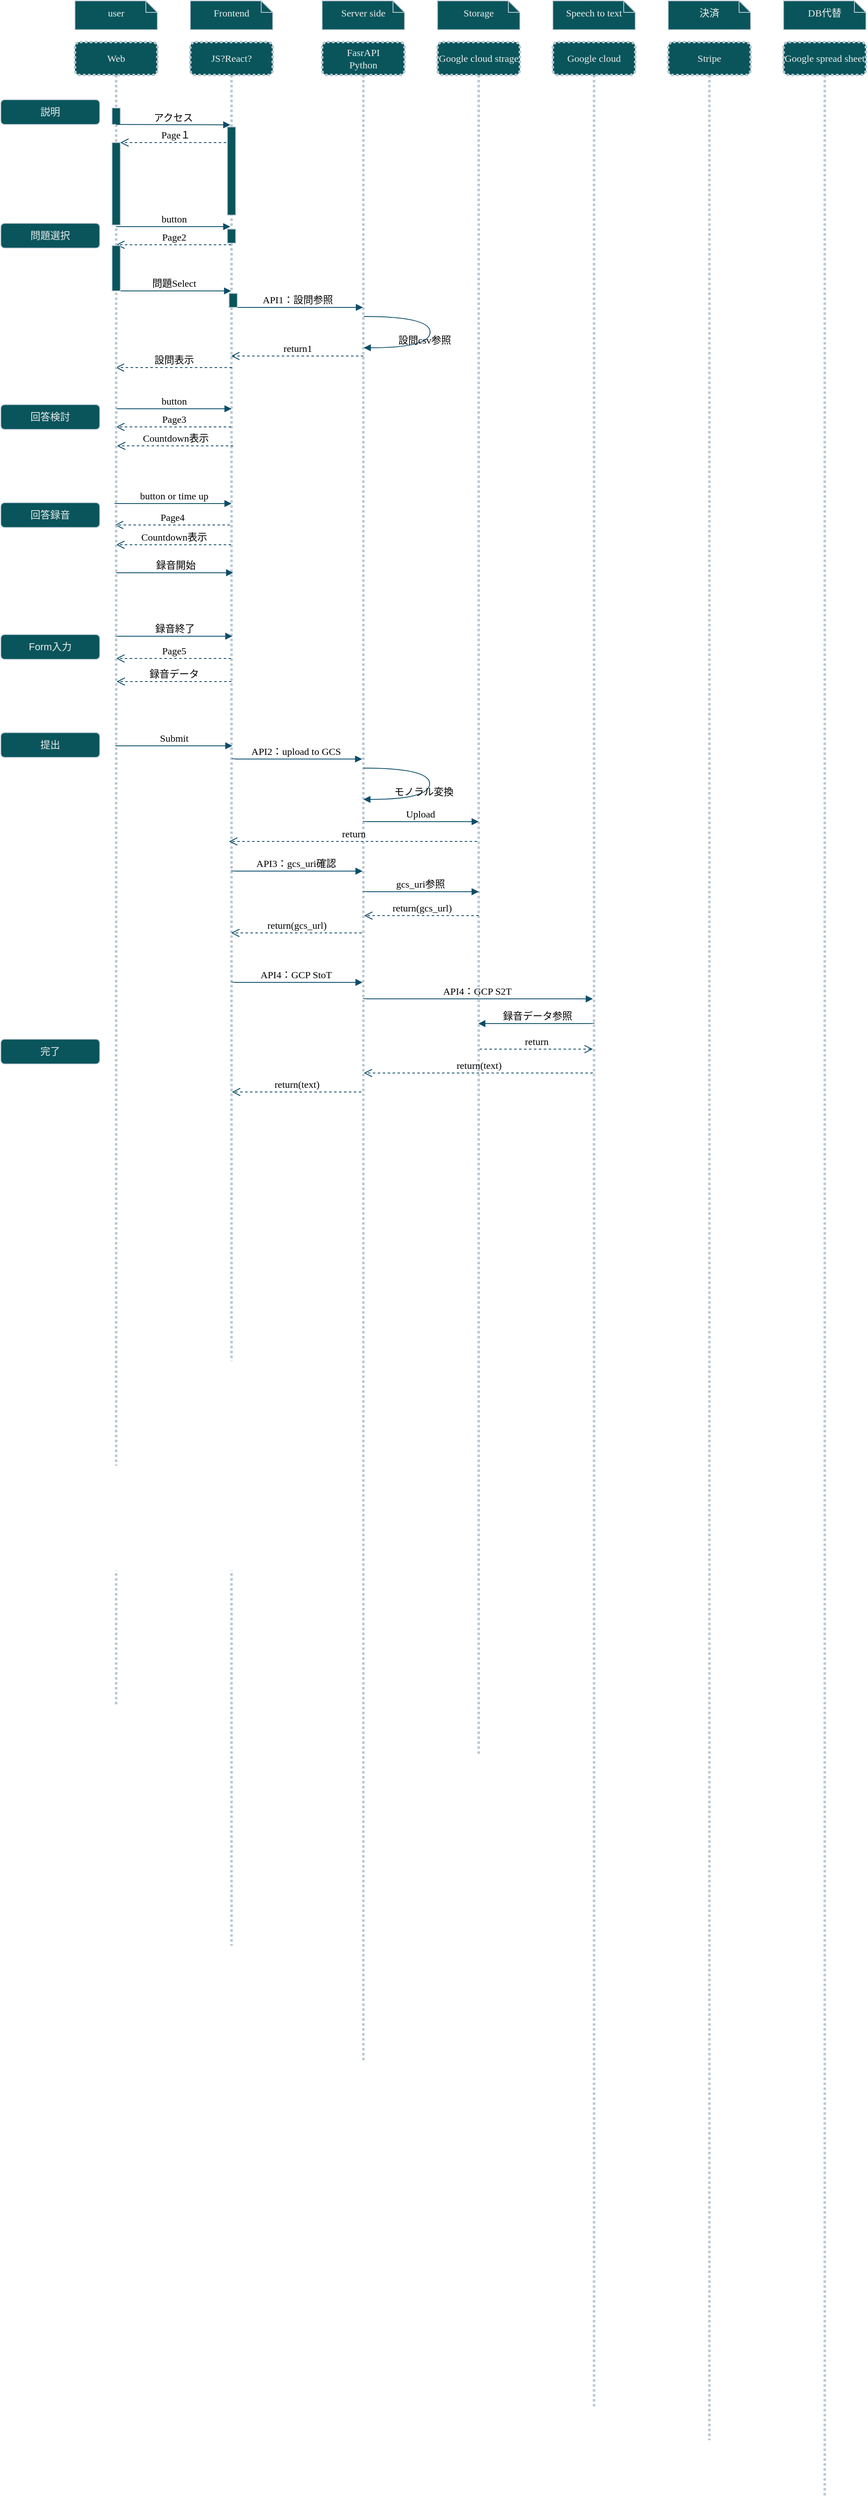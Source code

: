 <mxfile version="21.1.4" type="github">
  <diagram name="Page-1" id="13e1069c-82ec-6db2-03f1-153e76fe0fe0">
    <mxGraphModel dx="954" dy="529" grid="1" gridSize="10" guides="1" tooltips="1" connect="1" arrows="1" fold="1" page="1" pageScale="1" pageWidth="1100" pageHeight="850" background="none" math="0" shadow="0">
      <root>
        <mxCell id="0" />
        <mxCell id="1" parent="0" />
        <mxCell id="7baba1c4bc27f4b0-2" value="JS?React?" style="shape=umlLifeline;perimeter=lifelinePerimeter;whiteSpace=wrap;html=1;container=1;collapsible=0;recursiveResize=0;outlineConnect=0;rounded=1;shadow=0;comic=0;labelBackgroundColor=none;strokeWidth=3;fontFamily=Verdana;fontSize=12;align=center;fillColor=#09555B;strokeColor=#BAC8D3;fontColor=#EEEEEE;dashed=1;dashPattern=1 1;" parent="1" vertex="1">
          <mxGeometry x="240" y="80" width="100" height="2310" as="geometry" />
        </mxCell>
        <mxCell id="rtjSVbUBvYGyqIFWCW7j-10" value="Page１" style="html=1;verticalAlign=bottom;endArrow=open;dashed=1;endSize=8;labelBackgroundColor=none;fontFamily=Verdana;fontSize=12;edgeStyle=elbowEdgeStyle;elbow=horizontal;fontColor=default;strokeColor=#0B4D6A;" edge="1" parent="7baba1c4bc27f4b0-2">
          <mxGeometry relative="1" as="geometry">
            <mxPoint x="-85" y="122" as="targetPoint" />
            <Array as="points">
              <mxPoint x="-10" y="122" />
              <mxPoint x="20" y="122" />
            </Array>
            <mxPoint x="49.5" y="122" as="sourcePoint" />
          </mxGeometry>
        </mxCell>
        <mxCell id="rtjSVbUBvYGyqIFWCW7j-12" value="button" style="html=1;verticalAlign=bottom;endArrow=block;labelBackgroundColor=none;fontFamily=Verdana;fontSize=12;edgeStyle=elbowEdgeStyle;elbow=vertical;fontColor=default;strokeColor=#0B4D6A;" edge="1" parent="7baba1c4bc27f4b0-2" target="7baba1c4bc27f4b0-2">
          <mxGeometry relative="1" as="geometry">
            <mxPoint x="-90" y="224" as="sourcePoint" />
            <mxPoint x="40" y="224" as="targetPoint" />
            <Array as="points">
              <mxPoint x="15" y="224" />
              <mxPoint x="-65" y="344" />
              <mxPoint x="45" y="354" />
            </Array>
          </mxGeometry>
        </mxCell>
        <mxCell id="rtjSVbUBvYGyqIFWCW7j-13" value="Page2" style="html=1;verticalAlign=bottom;endArrow=open;dashed=1;endSize=8;labelBackgroundColor=none;fontFamily=Verdana;fontSize=12;edgeStyle=elbowEdgeStyle;elbow=vertical;fontColor=default;strokeColor=#0B4D6A;" edge="1" parent="7baba1c4bc27f4b0-2">
          <mxGeometry relative="1" as="geometry">
            <mxPoint x="-90" y="246" as="targetPoint" />
            <Array as="points">
              <mxPoint x="-15" y="246" />
              <mxPoint x="15" y="246" />
            </Array>
            <mxPoint x="49.5" y="246" as="sourcePoint" />
          </mxGeometry>
        </mxCell>
        <mxCell id="rtjSVbUBvYGyqIFWCW7j-14" value="問題Select" style="html=1;verticalAlign=bottom;endArrow=block;labelBackgroundColor=none;fontFamily=Verdana;fontSize=12;edgeStyle=elbowEdgeStyle;elbow=vertical;fontColor=default;strokeColor=#0B4D6A;" edge="1" parent="7baba1c4bc27f4b0-2">
          <mxGeometry relative="1" as="geometry">
            <mxPoint x="-90" y="302" as="sourcePoint" />
            <mxPoint x="49.5" y="302" as="targetPoint" />
            <Array as="points">
              <mxPoint x="15" y="302" />
              <mxPoint x="-65" y="422" />
              <mxPoint x="45" y="432" />
            </Array>
          </mxGeometry>
        </mxCell>
        <mxCell id="rtjSVbUBvYGyqIFWCW7j-17" value="return1" style="html=1;verticalAlign=bottom;endArrow=open;dashed=1;endSize=8;exitX=0;exitY=0.95;labelBackgroundColor=none;fontFamily=Verdana;fontSize=12;fontColor=default;strokeColor=#0B4D6A;" edge="1" parent="7baba1c4bc27f4b0-2">
          <mxGeometry relative="1" as="geometry">
            <mxPoint x="49.5" y="381" as="targetPoint" />
            <mxPoint x="210" y="381" as="sourcePoint" />
          </mxGeometry>
        </mxCell>
        <mxCell id="rtjSVbUBvYGyqIFWCW7j-18" value="設問表示" style="html=1;verticalAlign=bottom;endArrow=open;dashed=1;endSize=8;exitX=0;exitY=0.95;labelBackgroundColor=none;fontFamily=Verdana;fontSize=12;fontColor=default;strokeColor=#0B4D6A;" edge="1" parent="7baba1c4bc27f4b0-2">
          <mxGeometry relative="1" as="geometry">
            <mxPoint x="-90.5" y="395" as="targetPoint" />
            <mxPoint x="50.5" y="395" as="sourcePoint" />
          </mxGeometry>
        </mxCell>
        <mxCell id="rtjSVbUBvYGyqIFWCW7j-19" value="" style="html=1;points=[];perimeter=orthogonalPerimeter;rounded=0;shadow=0;comic=0;labelBackgroundColor=none;strokeWidth=1;fontFamily=Verdana;fontSize=12;align=center;fillColor=#09555B;strokeColor=#BAC8D3;fontColor=#EEEEEE;" vertex="1" parent="7baba1c4bc27f4b0-2">
          <mxGeometry x="45" y="103" width="10" height="107" as="geometry" />
        </mxCell>
        <mxCell id="rtjSVbUBvYGyqIFWCW7j-21" value="" style="html=1;points=[];perimeter=orthogonalPerimeter;rounded=0;shadow=0;comic=0;labelBackgroundColor=none;strokeWidth=1;fontFamily=Verdana;fontSize=12;align=center;fillColor=#09555B;strokeColor=#BAC8D3;fontColor=#EEEEEE;" vertex="1" parent="7baba1c4bc27f4b0-2">
          <mxGeometry x="45" y="227" width="10" height="17" as="geometry" />
        </mxCell>
        <mxCell id="rtjSVbUBvYGyqIFWCW7j-27" value="button" style="html=1;verticalAlign=bottom;endArrow=block;labelBackgroundColor=none;fontFamily=Verdana;fontSize=12;edgeStyle=elbowEdgeStyle;elbow=vertical;fontColor=default;strokeColor=#0B4D6A;" edge="1" parent="7baba1c4bc27f4b0-2">
          <mxGeometry relative="1" as="geometry">
            <mxPoint x="-90" y="445" as="sourcePoint" />
            <mxPoint x="50" y="445" as="targetPoint" />
            <Array as="points">
              <mxPoint x="15" y="445" />
              <mxPoint x="-65" y="565" />
              <mxPoint x="45" y="575" />
            </Array>
          </mxGeometry>
        </mxCell>
        <mxCell id="rtjSVbUBvYGyqIFWCW7j-28" value="Page3" style="html=1;verticalAlign=bottom;endArrow=open;dashed=1;endSize=8;labelBackgroundColor=none;fontFamily=Verdana;fontSize=12;edgeStyle=elbowEdgeStyle;elbow=vertical;fontColor=default;strokeColor=#0B4D6A;" edge="1" parent="7baba1c4bc27f4b0-2">
          <mxGeometry relative="1" as="geometry">
            <mxPoint x="-90" y="467" as="targetPoint" />
            <Array as="points">
              <mxPoint x="-15" y="467" />
              <mxPoint x="15" y="467" />
            </Array>
            <mxPoint x="49.5" y="467" as="sourcePoint" />
          </mxGeometry>
        </mxCell>
        <mxCell id="rtjSVbUBvYGyqIFWCW7j-35" value="button or time up" style="html=1;verticalAlign=bottom;endArrow=block;labelBackgroundColor=none;fontFamily=Verdana;fontSize=12;edgeStyle=elbowEdgeStyle;elbow=vertical;fontColor=default;strokeColor=#0B4D6A;entryX=1.2;entryY=0.988;entryDx=0;entryDy=0;entryPerimeter=0;" edge="1" parent="7baba1c4bc27f4b0-2">
          <mxGeometry relative="1" as="geometry">
            <mxPoint x="-92" y="560" as="sourcePoint" />
            <mxPoint x="50" y="559.04" as="targetPoint" />
            <Array as="points">
              <mxPoint x="13" y="560" />
              <mxPoint x="-67" y="680" />
              <mxPoint x="43" y="690" />
            </Array>
          </mxGeometry>
        </mxCell>
        <mxCell id="rtjSVbUBvYGyqIFWCW7j-36" value="Page4" style="html=1;verticalAlign=bottom;endArrow=open;dashed=1;endSize=8;labelBackgroundColor=none;fontFamily=Verdana;fontSize=12;edgeStyle=elbowEdgeStyle;elbow=vertical;fontColor=default;strokeColor=#0B4D6A;" edge="1" parent="7baba1c4bc27f4b0-2">
          <mxGeometry relative="1" as="geometry">
            <mxPoint x="-91.5" y="586" as="targetPoint" />
            <Array as="points">
              <mxPoint x="-16.5" y="586" />
              <mxPoint x="13.5" y="586" />
            </Array>
            <mxPoint x="48" y="586" as="sourcePoint" />
          </mxGeometry>
        </mxCell>
        <mxCell id="rtjSVbUBvYGyqIFWCW7j-37" value="Countdown表示" style="html=1;verticalAlign=bottom;endArrow=open;dashed=1;endSize=8;labelBackgroundColor=none;fontFamily=Verdana;fontSize=12;edgeStyle=elbowEdgeStyle;elbow=vertical;fontColor=default;strokeColor=#0B4D6A;" edge="1" parent="7baba1c4bc27f4b0-2">
          <mxGeometry relative="1" as="geometry">
            <mxPoint x="-90" y="610" as="targetPoint" />
            <Array as="points">
              <mxPoint x="-15" y="610" />
              <mxPoint x="15" y="610" />
            </Array>
            <mxPoint x="49.5" y="610" as="sourcePoint" />
          </mxGeometry>
        </mxCell>
        <mxCell id="rtjSVbUBvYGyqIFWCW7j-38" value="録音開始" style="html=1;verticalAlign=bottom;endArrow=block;labelBackgroundColor=none;fontFamily=Verdana;fontSize=12;edgeStyle=elbowEdgeStyle;elbow=vertical;fontColor=default;strokeColor=#0B4D6A;entryX=1.2;entryY=0.988;entryDx=0;entryDy=0;entryPerimeter=0;" edge="1" parent="7baba1c4bc27f4b0-2">
          <mxGeometry relative="1" as="geometry">
            <mxPoint x="-90" y="643.96" as="sourcePoint" />
            <mxPoint x="52" y="643" as="targetPoint" />
            <Array as="points">
              <mxPoint x="15" y="643.96" />
              <mxPoint x="-65" y="763.96" />
              <mxPoint x="45" y="773.96" />
            </Array>
          </mxGeometry>
        </mxCell>
        <mxCell id="rtjSVbUBvYGyqIFWCW7j-39" value="録音終了" style="html=1;verticalAlign=bottom;endArrow=block;labelBackgroundColor=none;fontFamily=Verdana;fontSize=12;edgeStyle=elbowEdgeStyle;elbow=vertical;fontColor=default;strokeColor=#0B4D6A;entryX=1.2;entryY=0.988;entryDx=0;entryDy=0;entryPerimeter=0;" edge="1" parent="7baba1c4bc27f4b0-2">
          <mxGeometry relative="1" as="geometry">
            <mxPoint x="-91" y="720.96" as="sourcePoint" />
            <mxPoint x="51" y="720" as="targetPoint" />
            <Array as="points">
              <mxPoint x="14" y="720.96" />
              <mxPoint x="-66" y="840.96" />
              <mxPoint x="44" y="850.96" />
            </Array>
          </mxGeometry>
        </mxCell>
        <mxCell id="rtjSVbUBvYGyqIFWCW7j-40" value="Page5" style="html=1;verticalAlign=bottom;endArrow=open;dashed=1;endSize=8;labelBackgroundColor=none;fontFamily=Verdana;fontSize=12;edgeStyle=elbowEdgeStyle;elbow=horizontal;fontColor=default;strokeColor=#0B4D6A;" edge="1" parent="7baba1c4bc27f4b0-2">
          <mxGeometry relative="1" as="geometry">
            <mxPoint x="-90" y="748" as="targetPoint" />
            <Array as="points">
              <mxPoint x="-15" y="748" />
              <mxPoint x="15" y="748" />
            </Array>
            <mxPoint x="49.5" y="748" as="sourcePoint" />
          </mxGeometry>
        </mxCell>
        <mxCell id="rtjSVbUBvYGyqIFWCW7j-42" value="Submit" style="html=1;verticalAlign=bottom;endArrow=block;labelBackgroundColor=none;fontFamily=Verdana;fontSize=12;edgeStyle=elbowEdgeStyle;elbow=vertical;fontColor=default;strokeColor=#0B4D6A;entryX=1.2;entryY=0.988;entryDx=0;entryDy=0;entryPerimeter=0;" edge="1" parent="7baba1c4bc27f4b0-2">
          <mxGeometry x="-0.007" relative="1" as="geometry">
            <mxPoint x="-91" y="853.96" as="sourcePoint" />
            <mxPoint x="51" y="853" as="targetPoint" />
            <Array as="points">
              <mxPoint x="14" y="853.96" />
              <mxPoint x="-66" y="973.96" />
              <mxPoint x="44" y="983.96" />
            </Array>
            <mxPoint as="offset" />
          </mxGeometry>
        </mxCell>
        <mxCell id="rtjSVbUBvYGyqIFWCW7j-44" value="録音データ" style="html=1;verticalAlign=bottom;endArrow=open;dashed=1;endSize=8;labelBackgroundColor=none;fontFamily=Verdana;fontSize=12;edgeStyle=elbowEdgeStyle;elbow=horizontal;fontColor=default;strokeColor=#0B4D6A;" edge="1" parent="7baba1c4bc27f4b0-2">
          <mxGeometry relative="1" as="geometry">
            <mxPoint x="-89.5" y="776" as="targetPoint" />
            <Array as="points">
              <mxPoint x="-14.5" y="776" />
              <mxPoint x="15.5" y="776" />
            </Array>
            <mxPoint x="50" y="776" as="sourcePoint" />
          </mxGeometry>
        </mxCell>
        <mxCell id="rtjSVbUBvYGyqIFWCW7j-52" value="API3：gcs_uri確認" style="html=1;verticalAlign=bottom;endArrow=block;labelBackgroundColor=none;fontFamily=Verdana;fontSize=12;edgeStyle=elbowEdgeStyle;elbow=vertical;fontColor=default;strokeColor=#0B4D6A;" edge="1" parent="7baba1c4bc27f4b0-2">
          <mxGeometry x="-0.007" relative="1" as="geometry">
            <mxPoint x="50" y="1005" as="sourcePoint" />
            <mxPoint x="209" y="1006.04" as="targetPoint" />
            <Array as="points">
              <mxPoint x="35" y="1006.04" />
              <mxPoint x="75" y="1125" />
              <mxPoint x="185" y="1135" />
            </Array>
            <mxPoint as="offset" />
          </mxGeometry>
        </mxCell>
        <mxCell id="7baba1c4bc27f4b0-3" value="FasrAPI&lt;br&gt;Python" style="shape=umlLifeline;perimeter=lifelinePerimeter;whiteSpace=wrap;html=1;container=1;collapsible=0;recursiveResize=0;outlineConnect=0;rounded=1;shadow=0;comic=0;labelBackgroundColor=none;strokeWidth=3;fontFamily=Verdana;fontSize=12;align=center;fillColor=#09555B;strokeColor=#BAC8D3;fontColor=#EEEEEE;dashed=1;dashPattern=1 1;" parent="1" vertex="1">
          <mxGeometry x="400" y="80" width="100" height="2450" as="geometry" />
        </mxCell>
        <mxCell id="rtjSVbUBvYGyqIFWCW7j-46" value="API2：upload to GCS" style="html=1;verticalAlign=bottom;endArrow=block;labelBackgroundColor=none;fontFamily=Verdana;fontSize=12;edgeStyle=elbowEdgeStyle;elbow=vertical;fontColor=default;strokeColor=#0B4D6A;" edge="1" parent="7baba1c4bc27f4b0-3" target="7baba1c4bc27f4b0-3">
          <mxGeometry x="-0.007" relative="1" as="geometry">
            <mxPoint x="-109" y="868.96" as="sourcePoint" />
            <mxPoint x="45.5" y="870" as="targetPoint" />
            <Array as="points">
              <mxPoint x="-124" y="870" />
              <mxPoint x="-84" y="988.96" />
              <mxPoint x="26" y="998.96" />
            </Array>
            <mxPoint as="offset" />
          </mxGeometry>
        </mxCell>
        <mxCell id="7baba1c4bc27f4b0-35" value="モノラル変換" style="html=1;verticalAlign=bottom;endArrow=block;labelBackgroundColor=none;fontFamily=Verdana;fontSize=12;elbow=vertical;edgeStyle=orthogonalEdgeStyle;curved=1;fontColor=default;strokeColor=#0B4D6A;" parent="7baba1c4bc27f4b0-3" edge="1">
          <mxGeometry x="0.266" relative="1" as="geometry">
            <mxPoint x="50" y="881" as="sourcePoint" />
            <mxPoint x="50" y="919" as="targetPoint" />
            <Array as="points">
              <mxPoint x="130.5" y="881" />
              <mxPoint x="130.5" y="919" />
            </Array>
            <mxPoint as="offset" />
          </mxGeometry>
        </mxCell>
        <mxCell id="rtjSVbUBvYGyqIFWCW7j-57" value="return(gcs_url)" style="html=1;verticalAlign=bottom;endArrow=open;dashed=1;endSize=8;labelBackgroundColor=none;fontFamily=Verdana;fontSize=12;edgeStyle=elbowEdgeStyle;elbow=horizontal;fontColor=default;strokeColor=#0B4D6A;" edge="1" parent="7baba1c4bc27f4b0-3">
          <mxGeometry relative="1" as="geometry">
            <mxPoint x="-110.5" y="1081" as="targetPoint" />
            <Array as="points">
              <mxPoint x="-16.5" y="1081" />
              <mxPoint x="13.5" y="1081" />
            </Array>
            <mxPoint x="48" y="1081" as="sourcePoint" />
          </mxGeometry>
        </mxCell>
        <mxCell id="rtjSVbUBvYGyqIFWCW7j-58" value="API4：GCP StoT" style="html=1;verticalAlign=bottom;endArrow=block;labelBackgroundColor=none;fontFamily=Verdana;fontSize=12;edgeStyle=elbowEdgeStyle;elbow=vertical;fontColor=default;strokeColor=#0B4D6A;" edge="1" parent="7baba1c4bc27f4b0-3">
          <mxGeometry x="-0.007" relative="1" as="geometry">
            <mxPoint x="-110" y="1140" as="sourcePoint" />
            <mxPoint x="49" y="1141.04" as="targetPoint" />
            <Array as="points">
              <mxPoint x="-125" y="1141.04" />
              <mxPoint x="-85" y="1260" />
              <mxPoint x="25" y="1270" />
            </Array>
            <mxPoint as="offset" />
          </mxGeometry>
        </mxCell>
        <mxCell id="rtjSVbUBvYGyqIFWCW7j-64" value="return" style="html=1;verticalAlign=bottom;endArrow=open;dashed=1;endSize=8;labelBackgroundColor=none;fontFamily=Verdana;fontSize=12;edgeStyle=elbowEdgeStyle;elbow=horizontal;fontColor=default;strokeColor=#0B4D6A;" edge="1" parent="7baba1c4bc27f4b0-3">
          <mxGeometry relative="1" as="geometry">
            <mxPoint x="328.5" y="1222" as="targetPoint" />
            <Array as="points">
              <mxPoint x="250" y="1222" />
              <mxPoint x="156.5" y="1222" />
            </Array>
            <mxPoint x="191" y="1222" as="sourcePoint" />
          </mxGeometry>
        </mxCell>
        <mxCell id="7baba1c4bc27f4b0-4" value="Google cloud strage" style="shape=umlLifeline;perimeter=lifelinePerimeter;whiteSpace=wrap;html=1;container=1;collapsible=0;recursiveResize=0;outlineConnect=0;rounded=1;shadow=0;comic=0;labelBackgroundColor=none;strokeWidth=3;fontFamily=Verdana;fontSize=12;align=center;fillColor=#09555B;strokeColor=#BAC8D3;fontColor=#EEEEEE;dashed=1;dashPattern=1 1;" parent="1" vertex="1">
          <mxGeometry x="540" y="80" width="100" height="2080" as="geometry" />
        </mxCell>
        <mxCell id="rtjSVbUBvYGyqIFWCW7j-47" value="Upload" style="html=1;verticalAlign=bottom;endArrow=block;labelBackgroundColor=none;fontFamily=Verdana;fontSize=12;edgeStyle=elbowEdgeStyle;elbow=vertical;fontColor=default;strokeColor=#0B4D6A;" edge="1" parent="7baba1c4bc27f4b0-4">
          <mxGeometry x="-0.007" relative="1" as="geometry">
            <mxPoint x="-90" y="944.96" as="sourcePoint" />
            <mxPoint x="50" y="946" as="targetPoint" />
            <Array as="points">
              <mxPoint x="-105" y="946" />
              <mxPoint x="-65" y="1064.96" />
              <mxPoint x="45" y="1074.96" />
            </Array>
            <mxPoint as="offset" />
          </mxGeometry>
        </mxCell>
        <mxCell id="rtjSVbUBvYGyqIFWCW7j-55" value="gcs_uri参照" style="html=1;verticalAlign=bottom;endArrow=block;labelBackgroundColor=none;fontFamily=Verdana;fontSize=12;edgeStyle=elbowEdgeStyle;elbow=vertical;fontColor=default;strokeColor=#0B4D6A;" edge="1" parent="7baba1c4bc27f4b0-4">
          <mxGeometry x="-0.007" relative="1" as="geometry">
            <mxPoint x="-90" y="1030" as="sourcePoint" />
            <mxPoint x="50" y="1031" as="targetPoint" />
            <Array as="points">
              <mxPoint x="-105" y="1031.04" />
              <mxPoint x="-65" y="1150" />
              <mxPoint x="45" y="1160" />
            </Array>
            <mxPoint as="offset" />
          </mxGeometry>
        </mxCell>
        <mxCell id="rtjSVbUBvYGyqIFWCW7j-56" value="return(gcs_url)" style="html=1;verticalAlign=bottom;endArrow=open;dashed=1;endSize=8;labelBackgroundColor=none;fontFamily=Verdana;fontSize=12;edgeStyle=elbowEdgeStyle;elbow=horizontal;fontColor=default;strokeColor=#0B4D6A;" edge="1" parent="7baba1c4bc27f4b0-4" target="7baba1c4bc27f4b0-3">
          <mxGeometry relative="1" as="geometry">
            <mxPoint x="-243" y="1060" as="targetPoint" />
            <Array as="points">
              <mxPoint x="-6.5" y="1060" />
              <mxPoint x="23.5" y="1060" />
            </Array>
            <mxPoint x="50" y="1060" as="sourcePoint" />
          </mxGeometry>
        </mxCell>
        <mxCell id="rtjSVbUBvYGyqIFWCW7j-59" value="API4：GCP S2T" style="html=1;verticalAlign=bottom;endArrow=block;labelBackgroundColor=none;fontFamily=Verdana;fontSize=12;edgeStyle=elbowEdgeStyle;elbow=vertical;fontColor=default;strokeColor=#0B4D6A;" edge="1" parent="7baba1c4bc27f4b0-4" target="7baba1c4bc27f4b0-5">
          <mxGeometry x="-0.007" relative="1" as="geometry">
            <mxPoint x="-90" y="1160" as="sourcePoint" />
            <mxPoint x="69" y="1161.04" as="targetPoint" />
            <Array as="points">
              <mxPoint x="-105" y="1161.04" />
              <mxPoint x="-65" y="1280" />
              <mxPoint x="45" y="1290" />
            </Array>
            <mxPoint as="offset" />
          </mxGeometry>
        </mxCell>
        <mxCell id="7baba1c4bc27f4b0-5" value="Google cloud" style="shape=umlLifeline;perimeter=lifelinePerimeter;whiteSpace=wrap;html=1;container=1;collapsible=0;recursiveResize=0;outlineConnect=0;rounded=1;shadow=0;comic=0;labelBackgroundColor=none;strokeWidth=3;fontFamily=Verdana;fontSize=12;align=center;fillColor=#09555B;strokeColor=#BAC8D3;fontColor=#EEEEEE;dashed=1;dashPattern=1 1;" parent="1" vertex="1">
          <mxGeometry x="680" y="80" width="100" height="2870" as="geometry" />
        </mxCell>
        <mxCell id="rtjSVbUBvYGyqIFWCW7j-65" value="return(text)" style="html=1;verticalAlign=bottom;endArrow=open;dashed=1;endSize=8;labelBackgroundColor=none;fontFamily=Verdana;fontSize=12;edgeStyle=elbowEdgeStyle;elbow=horizontal;fontColor=default;strokeColor=#0B4D6A;" edge="1" parent="7baba1c4bc27f4b0-5">
          <mxGeometry relative="1" as="geometry">
            <mxPoint x="-229.5" y="1251" as="targetPoint" />
            <Array as="points">
              <mxPoint x="-16" y="1251" />
              <mxPoint x="14" y="1251" />
            </Array>
            <mxPoint x="48.5" y="1251" as="sourcePoint" />
          </mxGeometry>
        </mxCell>
        <mxCell id="7baba1c4bc27f4b0-6" value="Stripe" style="shape=umlLifeline;perimeter=lifelinePerimeter;whiteSpace=wrap;html=1;container=1;collapsible=0;recursiveResize=0;outlineConnect=0;rounded=1;shadow=0;comic=0;labelBackgroundColor=none;strokeWidth=3;fontFamily=Verdana;fontSize=12;align=center;fillColor=#09555B;strokeColor=#BAC8D3;fontColor=#EEEEEE;dashed=1;dashPattern=1 1;" parent="1" vertex="1">
          <mxGeometry x="820" y="80" width="100" height="2910" as="geometry" />
        </mxCell>
        <mxCell id="rtjSVbUBvYGyqIFWCW7j-60" value="録音データ参照" style="html=1;verticalAlign=bottom;endArrow=block;labelBackgroundColor=none;fontFamily=Verdana;fontSize=12;edgeStyle=elbowEdgeStyle;elbow=vertical;fontColor=default;strokeColor=#0B4D6A;" edge="1" parent="7baba1c4bc27f4b0-6">
          <mxGeometry x="-0.007" relative="1" as="geometry">
            <mxPoint x="-90" y="1190" as="sourcePoint" />
            <mxPoint x="-230.5" y="1191.04" as="targetPoint" />
            <Array as="points">
              <mxPoint x="-105" y="1191.04" />
              <mxPoint x="-65" y="1310" />
              <mxPoint x="45" y="1320" />
            </Array>
            <mxPoint as="offset" />
          </mxGeometry>
        </mxCell>
        <mxCell id="7baba1c4bc27f4b0-7" value="Google spread sheet" style="shape=umlLifeline;perimeter=lifelinePerimeter;whiteSpace=wrap;html=1;container=1;collapsible=0;recursiveResize=0;outlineConnect=0;rounded=1;shadow=0;comic=0;labelBackgroundColor=none;strokeWidth=3;fontFamily=Verdana;fontSize=12;align=center;fillColor=#09555B;strokeColor=#BAC8D3;fontColor=#EEEEEE;dashed=1;dashPattern=1 1;" parent="1" vertex="1">
          <mxGeometry x="960" y="80" width="100" height="2980" as="geometry" />
        </mxCell>
        <mxCell id="7baba1c4bc27f4b0-8" value="Web" style="shape=umlLifeline;perimeter=lifelinePerimeter;whiteSpace=wrap;html=1;container=1;collapsible=0;recursiveResize=0;outlineConnect=0;rounded=1;shadow=0;comic=0;labelBackgroundColor=none;strokeWidth=3;fontFamily=Verdana;fontSize=12;align=center;fillColor=#09555B;strokeColor=#BAC8D3;fontColor=#EEEEEE;dashed=1;dashPattern=1 1;" parent="1" vertex="1">
          <mxGeometry x="100" y="80" width="100" height="2020" as="geometry" />
        </mxCell>
        <mxCell id="rtjSVbUBvYGyqIFWCW7j-2" value="問題選択" style="rounded=1;whiteSpace=wrap;html=1;labelBackgroundColor=none;fillColor=#09555B;strokeColor=#BAC8D3;fontColor=#EEEEEE;" vertex="1" parent="7baba1c4bc27f4b0-8">
          <mxGeometry x="-90" y="220" width="120" height="30" as="geometry" />
        </mxCell>
        <mxCell id="rtjSVbUBvYGyqIFWCW7j-3" value="回答検討" style="rounded=1;whiteSpace=wrap;html=1;labelBackgroundColor=none;fillColor=#09555B;strokeColor=#BAC8D3;fontColor=#EEEEEE;" vertex="1" parent="7baba1c4bc27f4b0-8">
          <mxGeometry x="-90" y="440" width="120" height="30" as="geometry" />
        </mxCell>
        <mxCell id="7baba1c4bc27f4b0-13" value="" style="html=1;points=[];perimeter=orthogonalPerimeter;rounded=0;shadow=0;comic=0;labelBackgroundColor=none;strokeWidth=1;fontFamily=Verdana;fontSize=12;align=center;fillColor=#09555B;strokeColor=#BAC8D3;fontColor=#EEEEEE;" parent="7baba1c4bc27f4b0-8" vertex="1">
          <mxGeometry x="45" y="80" width="10" height="20" as="geometry" />
        </mxCell>
        <mxCell id="rtjSVbUBvYGyqIFWCW7j-20" value="" style="html=1;points=[];perimeter=orthogonalPerimeter;rounded=0;shadow=0;comic=0;labelBackgroundColor=none;strokeWidth=1;fontFamily=Verdana;fontSize=12;align=center;fillColor=#09555B;strokeColor=#BAC8D3;fontColor=#EEEEEE;" vertex="1" parent="7baba1c4bc27f4b0-8">
          <mxGeometry x="45" y="122" width="10" height="100" as="geometry" />
        </mxCell>
        <mxCell id="rtjSVbUBvYGyqIFWCW7j-22" value="" style="html=1;points=[];perimeter=orthogonalPerimeter;rounded=0;shadow=0;comic=0;labelBackgroundColor=none;strokeWidth=1;fontFamily=Verdana;fontSize=12;align=center;fillColor=#09555B;strokeColor=#BAC8D3;fontColor=#EEEEEE;" vertex="1" parent="7baba1c4bc27f4b0-8">
          <mxGeometry x="45" y="247" width="10" height="55" as="geometry" />
        </mxCell>
        <mxCell id="rtjSVbUBvYGyqIFWCW7j-5" value="Form入力" style="rounded=1;whiteSpace=wrap;html=1;labelBackgroundColor=none;fillColor=#09555B;strokeColor=#BAC8D3;fontColor=#EEEEEE;" vertex="1" parent="7baba1c4bc27f4b0-8">
          <mxGeometry x="-90" y="719" width="120" height="30" as="geometry" />
        </mxCell>
        <mxCell id="rtjSVbUBvYGyqIFWCW7j-7" value="提出" style="rounded=1;whiteSpace=wrap;html=1;labelBackgroundColor=none;fillColor=#09555B;strokeColor=#BAC8D3;fontColor=#EEEEEE;" vertex="1" parent="7baba1c4bc27f4b0-8">
          <mxGeometry x="-90" y="838" width="120" height="30" as="geometry" />
        </mxCell>
        <mxCell id="rtjSVbUBvYGyqIFWCW7j-9" value="完了" style="rounded=1;whiteSpace=wrap;html=1;labelBackgroundColor=none;fillColor=#09555B;strokeColor=#BAC8D3;fontColor=#EEEEEE;" vertex="1" parent="7baba1c4bc27f4b0-8">
          <mxGeometry x="-90" y="1210" width="120" height="30" as="geometry" />
        </mxCell>
        <mxCell id="7baba1c4bc27f4b0-40" value="user&lt;br&gt;" style="shape=note;whiteSpace=wrap;html=1;size=14;verticalAlign=middle;align=center;spacingTop=-6;rounded=0;shadow=0;comic=0;labelBackgroundColor=none;strokeWidth=1;fontFamily=Verdana;fontSize=12;fillColor=#09555B;strokeColor=#BAC8D3;fontColor=#EEEEEE;" parent="1" vertex="1">
          <mxGeometry x="100" y="30" width="100" height="35" as="geometry" />
        </mxCell>
        <mxCell id="7baba1c4bc27f4b0-41" value="Frontend&lt;br&gt;" style="shape=note;whiteSpace=wrap;html=1;size=14;verticalAlign=middle;align=center;spacingTop=-6;rounded=0;shadow=0;comic=0;labelBackgroundColor=none;strokeWidth=1;fontFamily=Verdana;fontSize=12;fillColor=#09555B;strokeColor=#BAC8D3;fontColor=#EEEEEE;" parent="1" vertex="1">
          <mxGeometry x="240" y="30" width="100" height="35" as="geometry" />
        </mxCell>
        <mxCell id="7baba1c4bc27f4b0-42" value="Server side&lt;br&gt;" style="shape=note;whiteSpace=wrap;html=1;size=14;verticalAlign=middle;align=center;spacingTop=-6;rounded=0;shadow=0;comic=0;labelBackgroundColor=none;strokeWidth=1;fontFamily=Verdana;fontSize=12;fillColor=#09555B;strokeColor=#BAC8D3;fontColor=#EEEEEE;" parent="1" vertex="1">
          <mxGeometry x="400" y="30" width="100" height="35" as="geometry" />
        </mxCell>
        <mxCell id="7baba1c4bc27f4b0-43" value="Storage" style="shape=note;whiteSpace=wrap;html=1;size=14;verticalAlign=middle;align=center;spacingTop=-6;rounded=0;shadow=0;comic=0;labelBackgroundColor=none;strokeWidth=1;fontFamily=Verdana;fontSize=12;fillColor=#09555B;strokeColor=#BAC8D3;fontColor=#EEEEEE;" parent="1" vertex="1">
          <mxGeometry x="540" y="30" width="100" height="35" as="geometry" />
        </mxCell>
        <mxCell id="7baba1c4bc27f4b0-44" value="Speech to text" style="shape=note;whiteSpace=wrap;html=1;size=14;verticalAlign=middle;align=center;spacingTop=-6;rounded=0;shadow=0;comic=0;labelBackgroundColor=none;strokeWidth=1;fontFamily=Verdana;fontSize=12;fillColor=#09555B;strokeColor=#BAC8D3;fontColor=#EEEEEE;" parent="1" vertex="1">
          <mxGeometry x="680" y="30" width="100" height="35" as="geometry" />
        </mxCell>
        <mxCell id="7baba1c4bc27f4b0-45" value="決済" style="shape=note;whiteSpace=wrap;html=1;size=14;verticalAlign=middle;align=center;spacingTop=-6;rounded=0;shadow=0;comic=0;labelBackgroundColor=none;strokeWidth=1;fontFamily=Verdana;fontSize=12;fillColor=#09555B;strokeColor=#BAC8D3;fontColor=#EEEEEE;" parent="1" vertex="1">
          <mxGeometry x="820" y="30" width="100" height="35" as="geometry" />
        </mxCell>
        <mxCell id="7baba1c4bc27f4b0-46" value="DB代替" style="shape=note;whiteSpace=wrap;html=1;size=14;verticalAlign=middle;align=center;spacingTop=-6;rounded=0;shadow=0;comic=0;labelBackgroundColor=none;strokeWidth=1;fontFamily=Verdana;fontSize=12;fillColor=#09555B;strokeColor=#BAC8D3;fontColor=#EEEEEE;" parent="1" vertex="1">
          <mxGeometry x="960" y="30" width="100" height="35" as="geometry" />
        </mxCell>
        <mxCell id="rtjSVbUBvYGyqIFWCW7j-15" value="API1：設問参照" style="html=1;verticalAlign=bottom;endArrow=block;labelBackgroundColor=none;fontFamily=Verdana;fontSize=12;edgeStyle=elbowEdgeStyle;elbow=horizontal;fontColor=default;strokeColor=#0B4D6A;" edge="1" parent="1">
          <mxGeometry relative="1" as="geometry">
            <mxPoint x="290" y="402" as="sourcePoint" />
            <mxPoint x="449.5" y="402" as="targetPoint" />
            <Array as="points">
              <mxPoint x="395" y="402" />
              <mxPoint x="315" y="522" />
              <mxPoint x="425" y="532" />
            </Array>
          </mxGeometry>
        </mxCell>
        <mxCell id="rtjSVbUBvYGyqIFWCW7j-1" value="説明" style="rounded=1;whiteSpace=wrap;html=1;labelBackgroundColor=none;fillColor=#09555B;strokeColor=#BAC8D3;fontColor=#EEEEEE;" vertex="1" parent="1">
          <mxGeometry x="10" y="150" width="120" height="30" as="geometry" />
        </mxCell>
        <mxCell id="7baba1c4bc27f4b0-14" value="アクセス" style="html=1;verticalAlign=bottom;endArrow=block;labelBackgroundColor=none;fontFamily=Verdana;fontSize=12;edgeStyle=elbowEdgeStyle;elbow=vertical;fontColor=default;strokeColor=#0B4D6A;exitX=0.5;exitY=1;exitDx=0;exitDy=0;exitPerimeter=0;" parent="1" source="7baba1c4bc27f4b0-13" target="7baba1c4bc27f4b0-2" edge="1">
          <mxGeometry relative="1" as="geometry">
            <mxPoint x="155" y="180.5" as="sourcePoint" />
            <mxPoint x="285" y="180.5" as="targetPoint" />
            <Array as="points">
              <mxPoint x="260" y="180.5" />
              <mxPoint x="180" y="300.5" />
              <mxPoint x="290" y="310.5" />
            </Array>
          </mxGeometry>
        </mxCell>
        <mxCell id="rtjSVbUBvYGyqIFWCW7j-23" value="" style="html=1;points=[];perimeter=orthogonalPerimeter;rounded=0;shadow=0;comic=0;labelBackgroundColor=none;strokeWidth=1;fontFamily=Verdana;fontSize=12;align=center;fillColor=#09555B;strokeColor=#BAC8D3;fontColor=#EEEEEE;" vertex="1" parent="1">
          <mxGeometry x="287" y="385" width="10" height="17" as="geometry" />
        </mxCell>
        <mxCell id="rtjSVbUBvYGyqIFWCW7j-4" value="回答録音" style="rounded=1;whiteSpace=wrap;html=1;labelBackgroundColor=none;fillColor=#09555B;strokeColor=#BAC8D3;fontColor=#EEEEEE;" vertex="1" parent="1">
          <mxGeometry x="10" y="639" width="120" height="30" as="geometry" />
        </mxCell>
        <mxCell id="rtjSVbUBvYGyqIFWCW7j-34" value="Countdown表示" style="html=1;verticalAlign=bottom;endArrow=open;dashed=1;endSize=8;labelBackgroundColor=none;fontFamily=Verdana;fontSize=12;edgeStyle=elbowEdgeStyle;elbow=vertical;fontColor=default;strokeColor=#0B4D6A;" edge="1" parent="1" target="7baba1c4bc27f4b0-8">
          <mxGeometry relative="1" as="geometry">
            <mxPoint x="145.5" y="570" as="targetPoint" />
            <Array as="points">
              <mxPoint x="220.5" y="570" />
              <mxPoint x="250.5" y="570" />
            </Array>
            <mxPoint x="292" y="570" as="sourcePoint" />
          </mxGeometry>
        </mxCell>
        <mxCell id="rtjSVbUBvYGyqIFWCW7j-48" value="return" style="html=1;verticalAlign=bottom;endArrow=open;dashed=1;endSize=8;labelBackgroundColor=none;fontFamily=Verdana;fontSize=12;edgeStyle=elbowEdgeStyle;elbow=horizontal;fontColor=default;strokeColor=#0B4D6A;" edge="1" parent="1">
          <mxGeometry relative="1" as="geometry">
            <mxPoint x="287" y="1050" as="targetPoint" />
            <Array as="points">
              <mxPoint x="523.5" y="1050" />
              <mxPoint x="553.5" y="1050" />
            </Array>
            <mxPoint x="588" y="1050" as="sourcePoint" />
          </mxGeometry>
        </mxCell>
        <mxCell id="rtjSVbUBvYGyqIFWCW7j-54" value="設問csv参照" style="html=1;verticalAlign=bottom;endArrow=block;labelBackgroundColor=none;fontFamily=Verdana;fontSize=12;elbow=vertical;edgeStyle=orthogonalEdgeStyle;curved=1;fontColor=default;strokeColor=#0B4D6A;" edge="1" parent="1">
          <mxGeometry x="0.262" relative="1" as="geometry">
            <mxPoint x="450.5" y="413" as="sourcePoint" />
            <mxPoint x="450.5" y="451" as="targetPoint" />
            <Array as="points">
              <mxPoint x="531" y="413" />
              <mxPoint x="531" y="451" />
            </Array>
            <mxPoint as="offset" />
          </mxGeometry>
        </mxCell>
        <mxCell id="rtjSVbUBvYGyqIFWCW7j-66" value="return(text)" style="html=1;verticalAlign=bottom;endArrow=open;dashed=1;endSize=8;labelBackgroundColor=none;fontFamily=Verdana;fontSize=12;edgeStyle=elbowEdgeStyle;elbow=horizontal;fontColor=default;strokeColor=#0B4D6A;" edge="1" parent="1">
          <mxGeometry relative="1" as="geometry">
            <mxPoint x="290.5" y="1354" as="targetPoint" />
            <Array as="points">
              <mxPoint x="383" y="1354" />
              <mxPoint x="413" y="1354" />
            </Array>
            <mxPoint x="447.5" y="1354" as="sourcePoint" />
          </mxGeometry>
        </mxCell>
      </root>
    </mxGraphModel>
  </diagram>
</mxfile>
